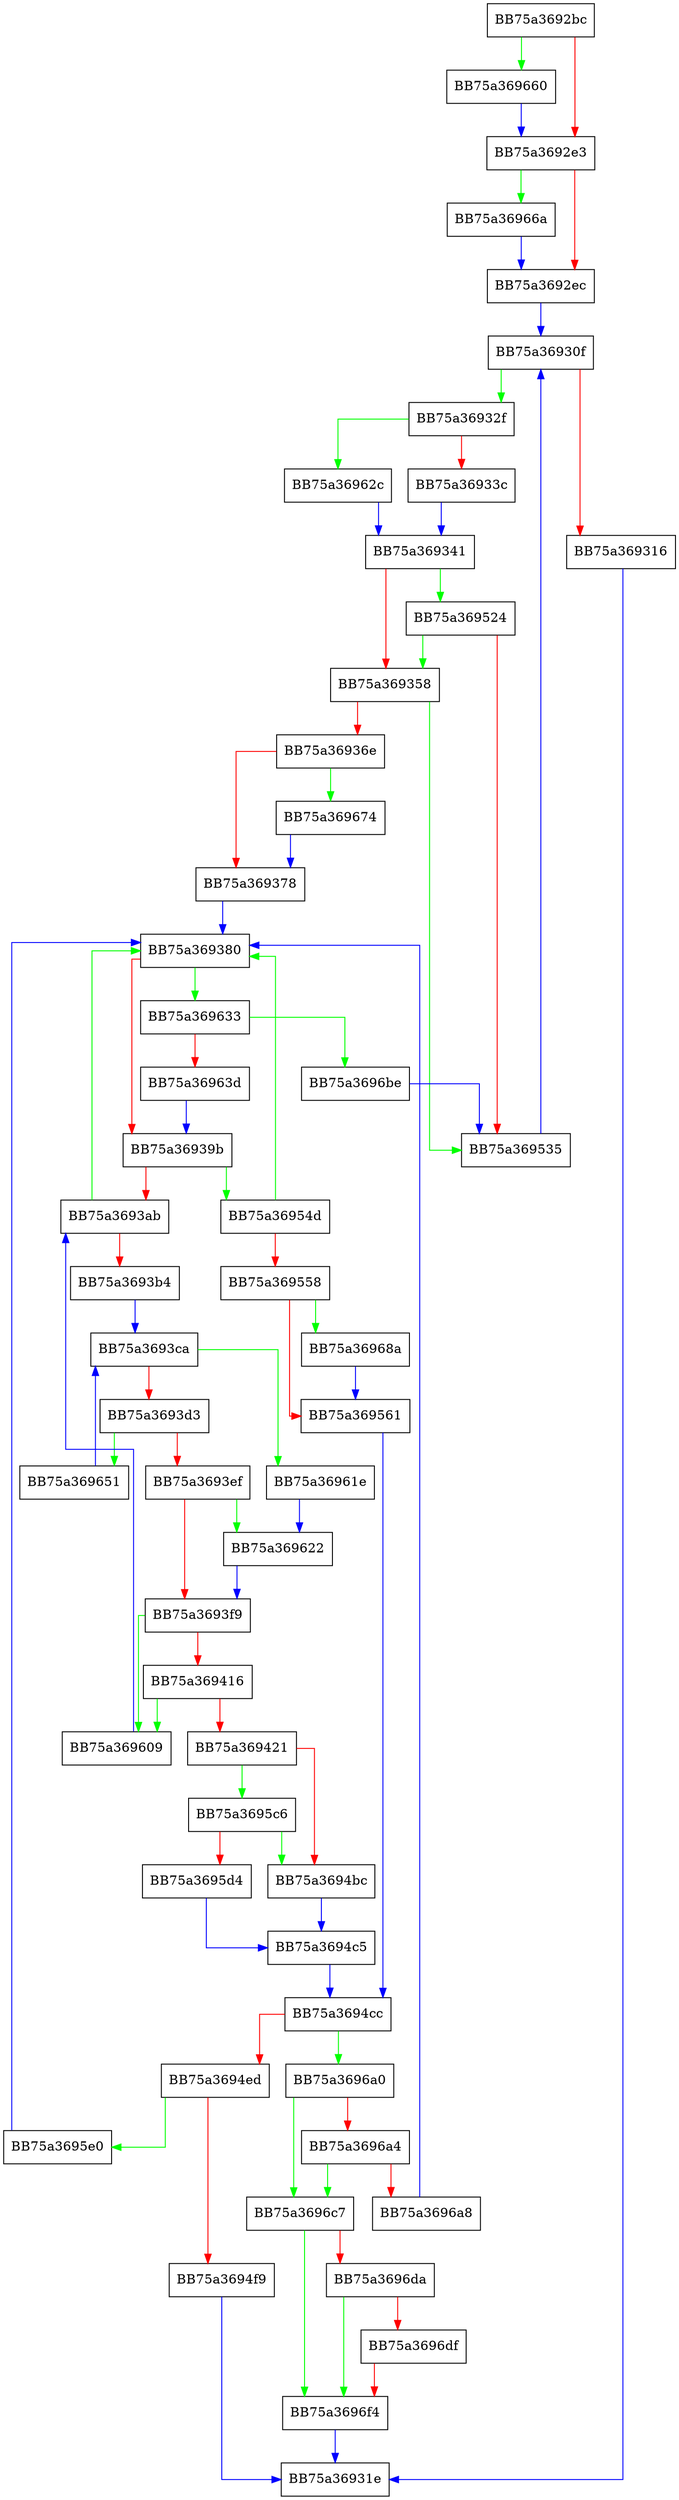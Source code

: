 digraph find_next_threat {
  node [shape="box"];
  graph [splines=ortho];
  BB75a3692bc -> BB75a369660 [color="green"];
  BB75a3692bc -> BB75a3692e3 [color="red"];
  BB75a3692e3 -> BB75a36966a [color="green"];
  BB75a3692e3 -> BB75a3692ec [color="red"];
  BB75a3692ec -> BB75a36930f [color="blue"];
  BB75a36930f -> BB75a36932f [color="green"];
  BB75a36930f -> BB75a369316 [color="red"];
  BB75a369316 -> BB75a36931e [color="blue"];
  BB75a36932f -> BB75a36962c [color="green"];
  BB75a36932f -> BB75a36933c [color="red"];
  BB75a36933c -> BB75a369341 [color="blue"];
  BB75a369341 -> BB75a369524 [color="green"];
  BB75a369341 -> BB75a369358 [color="red"];
  BB75a369358 -> BB75a369535 [color="green"];
  BB75a369358 -> BB75a36936e [color="red"];
  BB75a36936e -> BB75a369674 [color="green"];
  BB75a36936e -> BB75a369378 [color="red"];
  BB75a369378 -> BB75a369380 [color="blue"];
  BB75a369380 -> BB75a369633 [color="green"];
  BB75a369380 -> BB75a36939b [color="red"];
  BB75a36939b -> BB75a36954d [color="green"];
  BB75a36939b -> BB75a3693ab [color="red"];
  BB75a3693ab -> BB75a369380 [color="green"];
  BB75a3693ab -> BB75a3693b4 [color="red"];
  BB75a3693b4 -> BB75a3693ca [color="blue"];
  BB75a3693ca -> BB75a36961e [color="green"];
  BB75a3693ca -> BB75a3693d3 [color="red"];
  BB75a3693d3 -> BB75a369651 [color="green"];
  BB75a3693d3 -> BB75a3693ef [color="red"];
  BB75a3693ef -> BB75a369622 [color="green"];
  BB75a3693ef -> BB75a3693f9 [color="red"];
  BB75a3693f9 -> BB75a369609 [color="green"];
  BB75a3693f9 -> BB75a369416 [color="red"];
  BB75a369416 -> BB75a369609 [color="green"];
  BB75a369416 -> BB75a369421 [color="red"];
  BB75a369421 -> BB75a3695c6 [color="green"];
  BB75a369421 -> BB75a3694bc [color="red"];
  BB75a3694bc -> BB75a3694c5 [color="blue"];
  BB75a3694c5 -> BB75a3694cc [color="blue"];
  BB75a3694cc -> BB75a3696a0 [color="green"];
  BB75a3694cc -> BB75a3694ed [color="red"];
  BB75a3694ed -> BB75a3695e0 [color="green"];
  BB75a3694ed -> BB75a3694f9 [color="red"];
  BB75a3694f9 -> BB75a36931e [color="blue"];
  BB75a369524 -> BB75a369358 [color="green"];
  BB75a369524 -> BB75a369535 [color="red"];
  BB75a369535 -> BB75a36930f [color="blue"];
  BB75a36954d -> BB75a369380 [color="green"];
  BB75a36954d -> BB75a369558 [color="red"];
  BB75a369558 -> BB75a36968a [color="green"];
  BB75a369558 -> BB75a369561 [color="red"];
  BB75a369561 -> BB75a3694cc [color="blue"];
  BB75a3695c6 -> BB75a3694bc [color="green"];
  BB75a3695c6 -> BB75a3695d4 [color="red"];
  BB75a3695d4 -> BB75a3694c5 [color="blue"];
  BB75a3695e0 -> BB75a369380 [color="blue"];
  BB75a369609 -> BB75a3693ab [color="blue"];
  BB75a36961e -> BB75a369622 [color="blue"];
  BB75a369622 -> BB75a3693f9 [color="blue"];
  BB75a36962c -> BB75a369341 [color="blue"];
  BB75a369633 -> BB75a3696be [color="green"];
  BB75a369633 -> BB75a36963d [color="red"];
  BB75a36963d -> BB75a36939b [color="blue"];
  BB75a369651 -> BB75a3693ca [color="blue"];
  BB75a369660 -> BB75a3692e3 [color="blue"];
  BB75a36966a -> BB75a3692ec [color="blue"];
  BB75a369674 -> BB75a369378 [color="blue"];
  BB75a36968a -> BB75a369561 [color="blue"];
  BB75a3696a0 -> BB75a3696c7 [color="green"];
  BB75a3696a0 -> BB75a3696a4 [color="red"];
  BB75a3696a4 -> BB75a3696c7 [color="green"];
  BB75a3696a4 -> BB75a3696a8 [color="red"];
  BB75a3696a8 -> BB75a369380 [color="blue"];
  BB75a3696be -> BB75a369535 [color="blue"];
  BB75a3696c7 -> BB75a3696f4 [color="green"];
  BB75a3696c7 -> BB75a3696da [color="red"];
  BB75a3696da -> BB75a3696f4 [color="green"];
  BB75a3696da -> BB75a3696df [color="red"];
  BB75a3696df -> BB75a3696f4 [color="red"];
  BB75a3696f4 -> BB75a36931e [color="blue"];
}